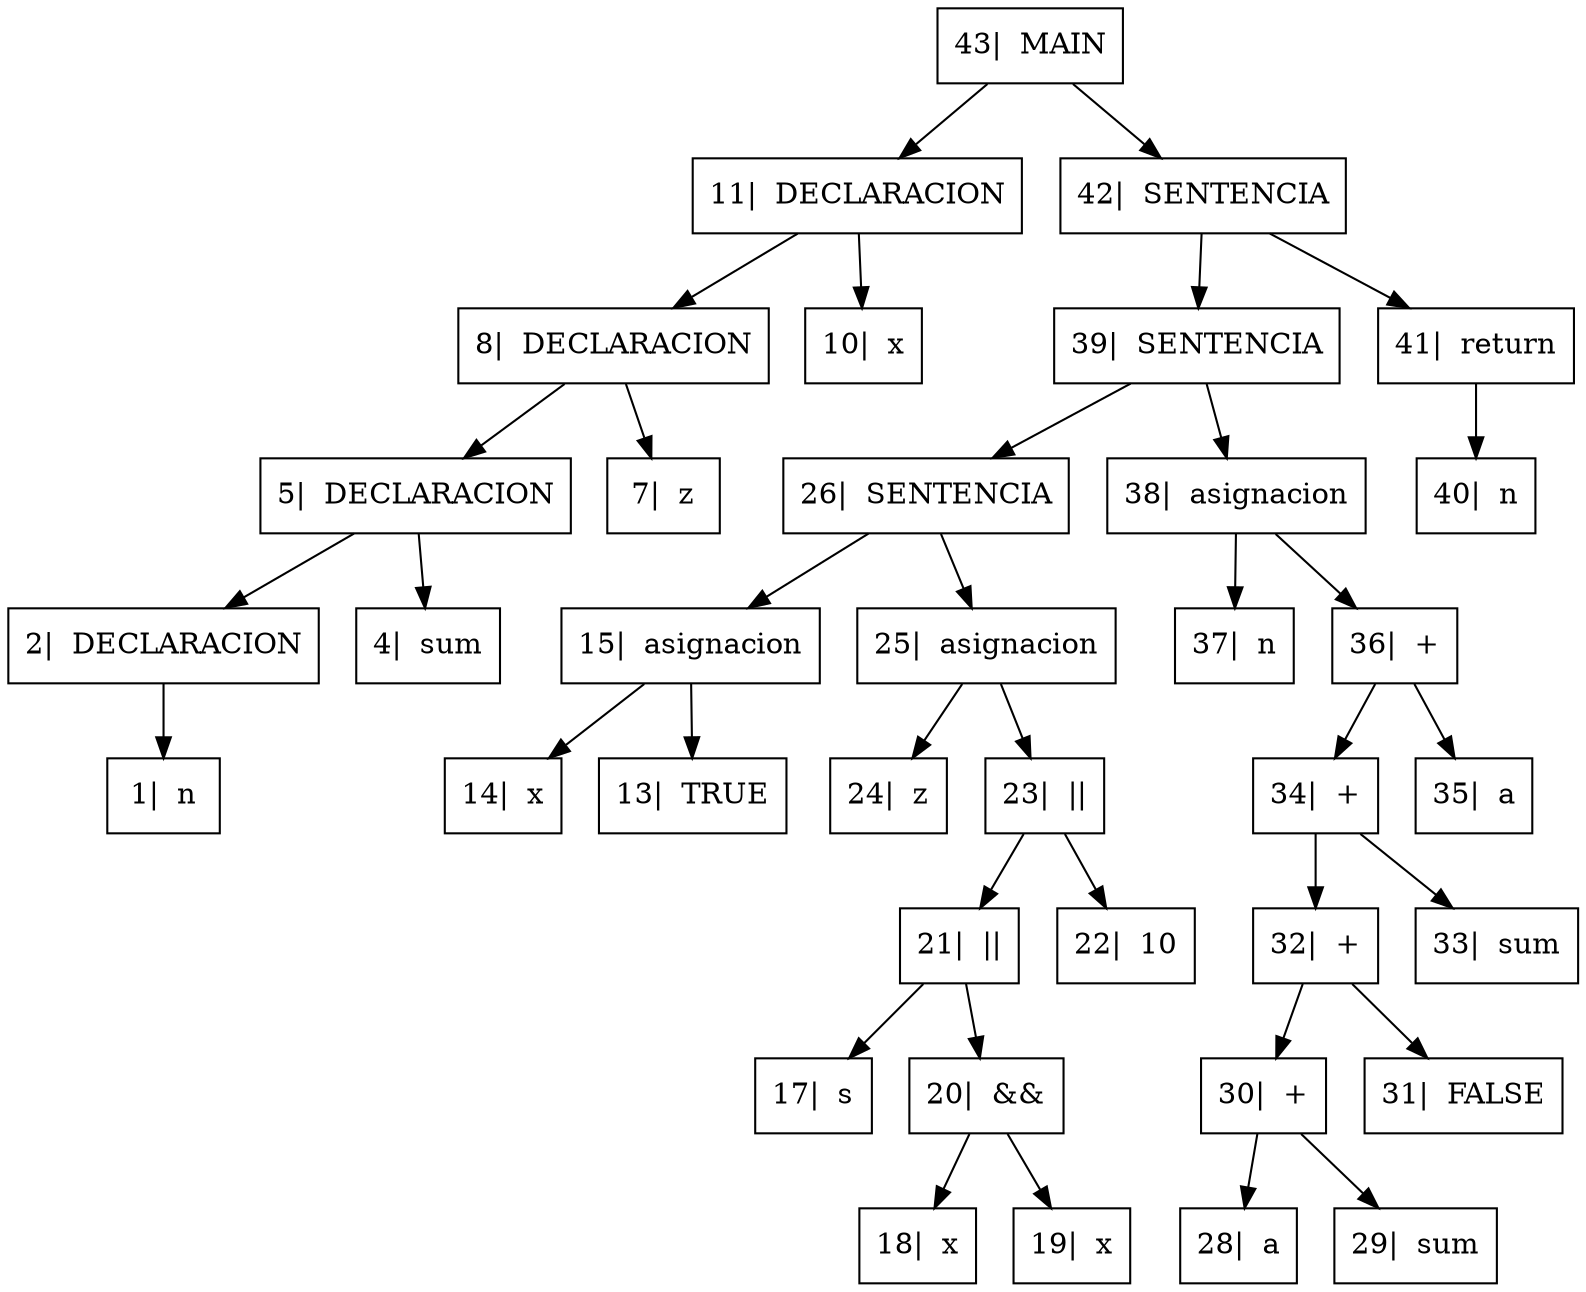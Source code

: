 digraph{

rankdir=TB;

node[shape=box];
"43|  MAIN" -> "11|  DECLARACION", "42|  SENTENCIA";
"11|  DECLARACION" -> "8|  DECLARACION", "10|  x";
"8|  DECLARACION" -> "5|  DECLARACION", "7|  z";
"5|  DECLARACION" -> "2|  DECLARACION", "4|  sum";
"2|  DECLARACION" -> "1|  n" ;
"42|  SENTENCIA" -> "39|  SENTENCIA", "41|  return";
"39|  SENTENCIA" -> "26|  SENTENCIA", "38|  asignacion";
"26|  SENTENCIA" -> "15|  asignacion", "25|  asignacion";
"15|  asignacion" -> "14|  x", "13|  TRUE";
"25|  asignacion" -> "24|  z", "23|  ||";
"23|  ||" -> "21|  ||", "22|  10";
"21|  ||" -> "17|  s", "20|  &&";
"20|  &&" -> "18|  x", "19|  x";
"38|  asignacion" -> "37|  n", "36|  +";
"36|  +" -> "34|  +", "35|  a";
"34|  +" -> "32|  +", "33|  sum";
"32|  +" -> "30|  +", "31|  FALSE";
"30|  +" -> "28|  a", "29|  sum";
"41|  return" -> "40|  n" ;
}
